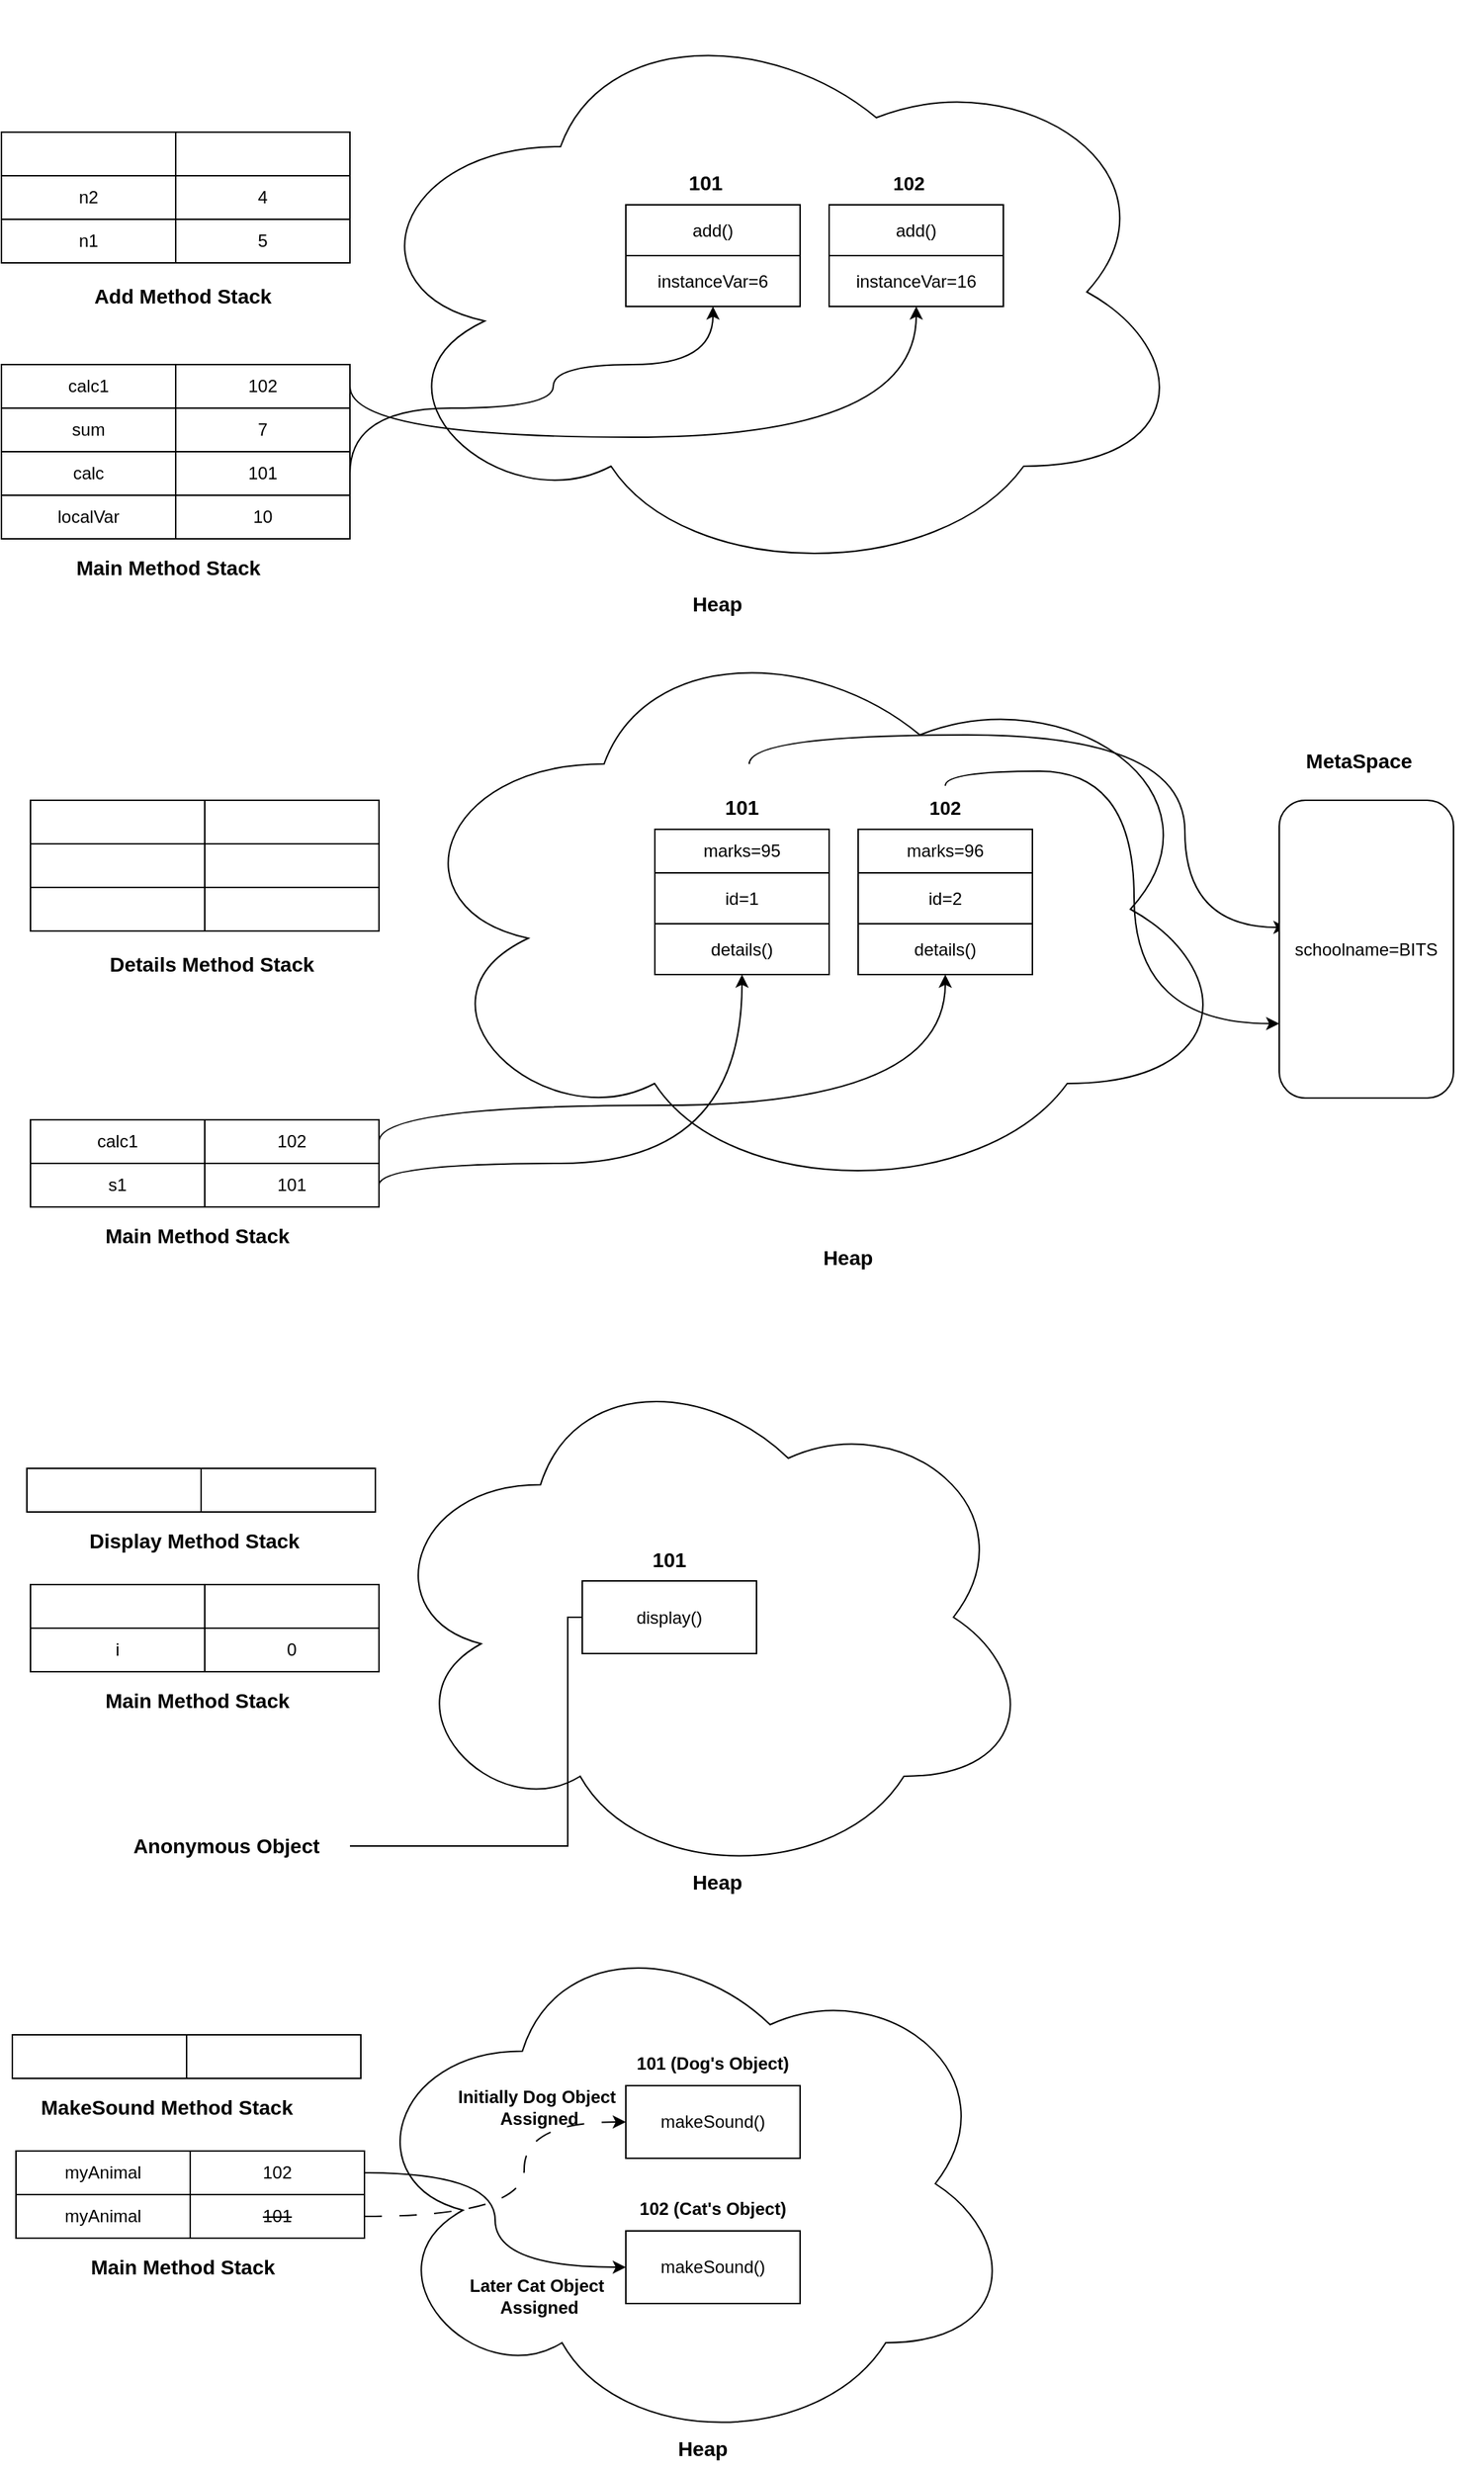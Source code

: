 <mxfile version="24.7.7">
  <diagram name="Page-1" id="pKoCIBb4wa4C_yvusNCz">
    <mxGraphModel dx="1050" dy="522" grid="1" gridSize="10" guides="1" tooltips="1" connect="1" arrows="1" fold="1" page="1" pageScale="1" pageWidth="850" pageHeight="1100" math="0" shadow="0">
      <root>
        <mxCell id="0" />
        <mxCell id="1" style="" parent="0" />
        <mxCell id="l0XXXu_YX6A5Vpxv8jNm-2" value="sum" style="rounded=0;whiteSpace=wrap;html=1;" parent="1" vertex="1">
          <mxGeometry x="150" y="360" width="120" height="30" as="geometry" />
        </mxCell>
        <mxCell id="l0XXXu_YX6A5Vpxv8jNm-3" value="calc" style="rounded=0;whiteSpace=wrap;html=1;" parent="1" vertex="1">
          <mxGeometry x="150" y="390" width="120" height="30" as="geometry" />
        </mxCell>
        <mxCell id="l0XXXu_YX6A5Vpxv8jNm-4" value="localVar" style="rounded=0;whiteSpace=wrap;html=1;" parent="1" vertex="1">
          <mxGeometry x="150" y="420" width="120" height="30" as="geometry" />
        </mxCell>
        <mxCell id="l0XXXu_YX6A5Vpxv8jNm-5" value="Main Method Stack" style="text;html=1;align=center;verticalAlign=middle;whiteSpace=wrap;rounded=0;fontStyle=1;fontSize=14;" parent="1" vertex="1">
          <mxGeometry x="180" y="450" width="170" height="40" as="geometry" />
        </mxCell>
        <mxCell id="l0XXXu_YX6A5Vpxv8jNm-8" value="7" style="rounded=0;whiteSpace=wrap;html=1;" parent="1" vertex="1">
          <mxGeometry x="270" y="360" width="120" height="30" as="geometry" />
        </mxCell>
        <mxCell id="l0XXXu_YX6A5Vpxv8jNm-31" style="edgeStyle=orthogonalEdgeStyle;rounded=0;orthogonalLoop=1;jettySize=auto;html=1;entryX=0.5;entryY=1;entryDx=0;entryDy=0;curved=1;entryPerimeter=0;exitX=1;exitY=0.5;exitDx=0;exitDy=0;" parent="1" source="l0XXXu_YX6A5Vpxv8jNm-9" target="l0XXXu_YX6A5Vpxv8jNm-29" edge="1">
          <mxGeometry relative="1" as="geometry">
            <Array as="points">
              <mxPoint x="390" y="360" />
              <mxPoint x="530" y="360" />
              <mxPoint x="530" y="330" />
              <mxPoint x="640" y="330" />
            </Array>
          </mxGeometry>
        </mxCell>
        <mxCell id="l0XXXu_YX6A5Vpxv8jNm-9" value="101" style="rounded=0;whiteSpace=wrap;html=1;" parent="1" vertex="1">
          <mxGeometry x="270" y="390" width="120" height="30" as="geometry" />
        </mxCell>
        <mxCell id="l0XXXu_YX6A5Vpxv8jNm-10" value="10" style="rounded=0;whiteSpace=wrap;html=1;" parent="1" vertex="1">
          <mxGeometry x="270" y="420" width="120" height="30" as="geometry" />
        </mxCell>
        <mxCell id="l0XXXu_YX6A5Vpxv8jNm-11" value="" style="ellipse;shape=cloud;whiteSpace=wrap;html=1;labelBackgroundColor=none;fillColor=none;" parent="1" vertex="1">
          <mxGeometry x="390" y="80" width="580" height="400" as="geometry" />
        </mxCell>
        <mxCell id="l0XXXu_YX6A5Vpxv8jNm-12" value="Heap&amp;nbsp;" style="text;html=1;align=center;verticalAlign=middle;whiteSpace=wrap;rounded=0;fontStyle=1;fontSize=14;" parent="1" vertex="1">
          <mxGeometry x="560" y="480" width="170" height="30" as="geometry" />
        </mxCell>
        <mxCell id="l0XXXu_YX6A5Vpxv8jNm-20" value="" style="rounded=0;whiteSpace=wrap;html=1;" parent="1" vertex="1">
          <mxGeometry x="150" y="170" width="120" height="30" as="geometry" />
        </mxCell>
        <mxCell id="l0XXXu_YX6A5Vpxv8jNm-21" value="n2" style="rounded=0;whiteSpace=wrap;html=1;" parent="1" vertex="1">
          <mxGeometry x="150" y="200" width="120" height="30" as="geometry" />
        </mxCell>
        <mxCell id="l0XXXu_YX6A5Vpxv8jNm-22" value="n1" style="rounded=0;whiteSpace=wrap;html=1;" parent="1" vertex="1">
          <mxGeometry x="150" y="230" width="120" height="30" as="geometry" />
        </mxCell>
        <mxCell id="l0XXXu_YX6A5Vpxv8jNm-23" value="Add Method Stack" style="text;html=1;align=center;verticalAlign=middle;whiteSpace=wrap;rounded=0;fontStyle=1;fontSize=14;" parent="1" vertex="1">
          <mxGeometry x="190" y="265" width="170" height="35" as="geometry" />
        </mxCell>
        <mxCell id="l0XXXu_YX6A5Vpxv8jNm-24" value="" style="rounded=0;whiteSpace=wrap;html=1;" parent="1" vertex="1">
          <mxGeometry x="270" y="170" width="120" height="30" as="geometry" />
        </mxCell>
        <mxCell id="l0XXXu_YX6A5Vpxv8jNm-25" value="4" style="rounded=0;whiteSpace=wrap;html=1;" parent="1" vertex="1">
          <mxGeometry x="270" y="200" width="120" height="30" as="geometry" />
        </mxCell>
        <mxCell id="l0XXXu_YX6A5Vpxv8jNm-26" value="5" style="rounded=0;whiteSpace=wrap;html=1;" parent="1" vertex="1">
          <mxGeometry x="270" y="230" width="120" height="30" as="geometry" />
        </mxCell>
        <mxCell id="l0XXXu_YX6A5Vpxv8jNm-28" value="add()" style="rounded=0;whiteSpace=wrap;html=1;" parent="1" vertex="1">
          <mxGeometry x="580" y="220" width="120" height="35" as="geometry" />
        </mxCell>
        <mxCell id="l0XXXu_YX6A5Vpxv8jNm-29" value="instanceVar=6" style="rounded=0;whiteSpace=wrap;html=1;" parent="1" vertex="1">
          <mxGeometry x="580" y="255" width="120" height="35" as="geometry" />
        </mxCell>
        <mxCell id="l0XXXu_YX6A5Vpxv8jNm-30" value="&lt;b&gt;&lt;font style=&quot;font-size: 14px;&quot;&gt;101&lt;/font&gt;&lt;/b&gt;" style="text;html=1;align=center;verticalAlign=middle;whiteSpace=wrap;rounded=0;" parent="1" vertex="1">
          <mxGeometry x="605" y="190" width="60" height="30" as="geometry" />
        </mxCell>
        <mxCell id="l0XXXu_YX6A5Vpxv8jNm-38" value="add()" style="rounded=0;whiteSpace=wrap;html=1;" parent="1" vertex="1">
          <mxGeometry x="720" y="220" width="120" height="35" as="geometry" />
        </mxCell>
        <mxCell id="l0XXXu_YX6A5Vpxv8jNm-39" value="instanceVar=16" style="rounded=0;whiteSpace=wrap;html=1;" parent="1" vertex="1">
          <mxGeometry x="720" y="255" width="120" height="35" as="geometry" />
        </mxCell>
        <mxCell id="l0XXXu_YX6A5Vpxv8jNm-40" value="102" style="text;html=1;align=center;verticalAlign=middle;whiteSpace=wrap;rounded=0;fontStyle=1;fontSize=13;" parent="1" vertex="1">
          <mxGeometry x="745" y="190" width="60" height="30" as="geometry" />
        </mxCell>
        <mxCell id="l0XXXu_YX6A5Vpxv8jNm-41" value="calc1" style="rounded=0;whiteSpace=wrap;html=1;" parent="1" vertex="1">
          <mxGeometry x="150" y="330" width="120" height="30" as="geometry" />
        </mxCell>
        <mxCell id="l0XXXu_YX6A5Vpxv8jNm-43" style="edgeStyle=orthogonalEdgeStyle;rounded=0;orthogonalLoop=1;jettySize=auto;html=1;entryX=0.5;entryY=1;entryDx=0;entryDy=0;curved=1;exitX=1;exitY=0.5;exitDx=0;exitDy=0;" parent="1" source="l0XXXu_YX6A5Vpxv8jNm-42" target="l0XXXu_YX6A5Vpxv8jNm-39" edge="1">
          <mxGeometry relative="1" as="geometry">
            <Array as="points">
              <mxPoint x="390" y="380" />
              <mxPoint x="780" y="380" />
            </Array>
          </mxGeometry>
        </mxCell>
        <mxCell id="l0XXXu_YX6A5Vpxv8jNm-42" value="102" style="rounded=0;whiteSpace=wrap;html=1;" parent="1" vertex="1">
          <mxGeometry x="270" y="330" width="120" height="30" as="geometry" />
        </mxCell>
        <mxCell id="l0XXXu_YX6A5Vpxv8jNm-46" value="s1" style="rounded=0;whiteSpace=wrap;html=1;" parent="1" vertex="1">
          <mxGeometry x="170" y="880" width="120" height="30" as="geometry" />
        </mxCell>
        <mxCell id="l0XXXu_YX6A5Vpxv8jNm-47" value="Main Method Stack" style="text;html=1;align=center;verticalAlign=middle;whiteSpace=wrap;rounded=0;fontStyle=1;fontSize=14;" parent="1" vertex="1">
          <mxGeometry x="200" y="910" width="170" height="40" as="geometry" />
        </mxCell>
        <mxCell id="l0XXXu_YX6A5Vpxv8jNm-49" style="edgeStyle=orthogonalEdgeStyle;rounded=0;orthogonalLoop=1;jettySize=auto;html=1;entryX=0.5;entryY=1;entryDx=0;entryDy=0;curved=1;entryPerimeter=0;exitX=1;exitY=0.5;exitDx=0;exitDy=0;" parent="1" source="l0XXXu_YX6A5Vpxv8jNm-51" target="l0XXXu_YX6A5Vpxv8jNm-61" edge="1">
          <mxGeometry relative="1" as="geometry">
            <Array as="points">
              <mxPoint x="410" y="880" />
              <mxPoint x="660" y="880" />
            </Array>
            <mxPoint x="410" y="865" as="sourcePoint" />
          </mxGeometry>
        </mxCell>
        <mxCell id="l0XXXu_YX6A5Vpxv8jNm-51" value="101" style="rounded=0;whiteSpace=wrap;html=1;" parent="1" vertex="1">
          <mxGeometry x="290" y="880" width="120" height="30" as="geometry" />
        </mxCell>
        <mxCell id="l0XXXu_YX6A5Vpxv8jNm-52" value="Heap&amp;nbsp;" style="text;html=1;align=center;verticalAlign=middle;whiteSpace=wrap;rounded=0;fontStyle=1;fontSize=14;" parent="1" vertex="1">
          <mxGeometry x="650" y="930" width="170" height="30" as="geometry" />
        </mxCell>
        <mxCell id="l0XXXu_YX6A5Vpxv8jNm-53" value="" style="rounded=0;whiteSpace=wrap;html=1;" parent="1" vertex="1">
          <mxGeometry x="170" y="630" width="120" height="30" as="geometry" />
        </mxCell>
        <mxCell id="l0XXXu_YX6A5Vpxv8jNm-54" value="" style="rounded=0;whiteSpace=wrap;html=1;" parent="1" vertex="1">
          <mxGeometry x="170" y="660" width="120" height="30" as="geometry" />
        </mxCell>
        <mxCell id="l0XXXu_YX6A5Vpxv8jNm-55" value="" style="rounded=0;whiteSpace=wrap;html=1;" parent="1" vertex="1">
          <mxGeometry x="170" y="690" width="120" height="30" as="geometry" />
        </mxCell>
        <mxCell id="l0XXXu_YX6A5Vpxv8jNm-56" value="Details Method Stack" style="text;html=1;align=center;verticalAlign=middle;whiteSpace=wrap;rounded=0;fontStyle=1;fontSize=14;" parent="1" vertex="1">
          <mxGeometry x="210" y="725" width="170" height="35" as="geometry" />
        </mxCell>
        <mxCell id="l0XXXu_YX6A5Vpxv8jNm-57" value="" style="rounded=0;whiteSpace=wrap;html=1;" parent="1" vertex="1">
          <mxGeometry x="290" y="630" width="120" height="30" as="geometry" />
        </mxCell>
        <mxCell id="l0XXXu_YX6A5Vpxv8jNm-58" value="" style="rounded=0;whiteSpace=wrap;html=1;" parent="1" vertex="1">
          <mxGeometry x="290" y="660" width="120" height="30" as="geometry" />
        </mxCell>
        <mxCell id="l0XXXu_YX6A5Vpxv8jNm-59" value="" style="rounded=0;whiteSpace=wrap;html=1;" parent="1" vertex="1">
          <mxGeometry x="290" y="690" width="120" height="30" as="geometry" />
        </mxCell>
        <mxCell id="l0XXXu_YX6A5Vpxv8jNm-60" value="id=1" style="rounded=0;whiteSpace=wrap;html=1;" parent="1" vertex="1">
          <mxGeometry x="600" y="680" width="120" height="35" as="geometry" />
        </mxCell>
        <mxCell id="l0XXXu_YX6A5Vpxv8jNm-61" value="details()" style="rounded=0;whiteSpace=wrap;html=1;" parent="1" vertex="1">
          <mxGeometry x="600" y="715" width="120" height="35" as="geometry" />
        </mxCell>
        <mxCell id="l0XXXu_YX6A5Vpxv8jNm-75" style="edgeStyle=orthogonalEdgeStyle;rounded=0;orthogonalLoop=1;jettySize=auto;html=1;exitX=0.5;exitY=0;exitDx=0;exitDy=0;entryX=0;entryY=0.5;entryDx=0;entryDy=0;curved=1;" parent="1" edge="1">
          <mxGeometry relative="1" as="geometry">
            <mxPoint x="665" y="605" as="sourcePoint" />
            <mxPoint x="1035" y="717.5" as="targetPoint" />
            <Array as="points">
              <mxPoint x="665" y="585" />
              <mxPoint x="965" y="585" />
              <mxPoint x="965" y="718" />
            </Array>
          </mxGeometry>
        </mxCell>
        <mxCell id="l0XXXu_YX6A5Vpxv8jNm-62" value="&lt;b&gt;&lt;font style=&quot;font-size: 14px;&quot;&gt;101&lt;/font&gt;&lt;/b&gt;" style="text;html=1;align=center;verticalAlign=middle;whiteSpace=wrap;rounded=0;" parent="1" vertex="1">
          <mxGeometry x="630" y="620" width="60" height="30" as="geometry" />
        </mxCell>
        <mxCell id="l0XXXu_YX6A5Vpxv8jNm-63" value="id=2" style="rounded=0;whiteSpace=wrap;html=1;" parent="1" vertex="1">
          <mxGeometry x="740" y="680" width="120" height="35" as="geometry" />
        </mxCell>
        <mxCell id="l0XXXu_YX6A5Vpxv8jNm-64" value="details()" style="rounded=0;whiteSpace=wrap;html=1;" parent="1" vertex="1">
          <mxGeometry x="740" y="715" width="120" height="35" as="geometry" />
        </mxCell>
        <mxCell id="l0XXXu_YX6A5Vpxv8jNm-77" style="edgeStyle=orthogonalEdgeStyle;rounded=0;orthogonalLoop=1;jettySize=auto;html=1;exitX=0.5;exitY=0;exitDx=0;exitDy=0;entryX=0;entryY=0.75;entryDx=0;entryDy=0;curved=1;" parent="1" source="l0XXXu_YX6A5Vpxv8jNm-65" target="l0XXXu_YX6A5Vpxv8jNm-72" edge="1">
          <mxGeometry relative="1" as="geometry">
            <Array as="points">
              <mxPoint x="800" y="610" />
              <mxPoint x="930" y="610" />
              <mxPoint x="930" y="784" />
            </Array>
          </mxGeometry>
        </mxCell>
        <mxCell id="l0XXXu_YX6A5Vpxv8jNm-65" value="102" style="text;html=1;align=center;verticalAlign=middle;whiteSpace=wrap;rounded=0;fontStyle=1;fontSize=13;" parent="1" vertex="1">
          <mxGeometry x="770" y="620" width="60" height="30" as="geometry" />
        </mxCell>
        <mxCell id="l0XXXu_YX6A5Vpxv8jNm-66" value="calc1" style="rounded=0;whiteSpace=wrap;html=1;" parent="1" vertex="1">
          <mxGeometry x="170" y="850" width="120" height="30" as="geometry" />
        </mxCell>
        <mxCell id="l0XXXu_YX6A5Vpxv8jNm-67" style="edgeStyle=orthogonalEdgeStyle;rounded=0;orthogonalLoop=1;jettySize=auto;html=1;entryX=0.5;entryY=1;entryDx=0;entryDy=0;curved=1;exitX=1;exitY=0.5;exitDx=0;exitDy=0;" parent="1" source="l0XXXu_YX6A5Vpxv8jNm-68" target="l0XXXu_YX6A5Vpxv8jNm-64" edge="1">
          <mxGeometry relative="1" as="geometry">
            <Array as="points">
              <mxPoint x="410" y="840" />
              <mxPoint x="800" y="840" />
            </Array>
          </mxGeometry>
        </mxCell>
        <mxCell id="l0XXXu_YX6A5Vpxv8jNm-68" value="102" style="rounded=0;whiteSpace=wrap;html=1;" parent="1" vertex="1">
          <mxGeometry x="290" y="850" width="120" height="30" as="geometry" />
        </mxCell>
        <mxCell id="l0XXXu_YX6A5Vpxv8jNm-69" value="" style="ellipse;shape=cloud;whiteSpace=wrap;html=1;labelBackgroundColor=none;fillColor=none;" parent="1" vertex="1">
          <mxGeometry x="420" y="505" width="580" height="400" as="geometry" />
        </mxCell>
        <mxCell id="l0XXXu_YX6A5Vpxv8jNm-70" value="marks=95" style="rounded=0;whiteSpace=wrap;html=1;" parent="1" vertex="1">
          <mxGeometry x="600" y="650" width="120" height="30" as="geometry" />
        </mxCell>
        <mxCell id="l0XXXu_YX6A5Vpxv8jNm-71" value="marks=96" style="rounded=0;whiteSpace=wrap;html=1;" parent="1" vertex="1">
          <mxGeometry x="740" y="650" width="120" height="30" as="geometry" />
        </mxCell>
        <mxCell id="l0XXXu_YX6A5Vpxv8jNm-72" value="schoolname=BITS" style="rounded=1;whiteSpace=wrap;html=1;" parent="1" vertex="1">
          <mxGeometry x="1030" y="630" width="120" height="205" as="geometry" />
        </mxCell>
        <mxCell id="l0XXXu_YX6A5Vpxv8jNm-73" value="MetaSpace" style="text;html=1;align=center;verticalAlign=middle;whiteSpace=wrap;rounded=0;fontStyle=1;fontSize=14;" parent="1" vertex="1">
          <mxGeometry x="1000" y="585" width="170" height="35" as="geometry" />
        </mxCell>
        <mxCell id="3HEFfXsCce3jdv47LW5A-1" value="i" style="rounded=0;whiteSpace=wrap;html=1;" parent="1" vertex="1">
          <mxGeometry x="170" y="1200" width="120" height="30" as="geometry" />
        </mxCell>
        <mxCell id="3HEFfXsCce3jdv47LW5A-2" value="Main Method Stack" style="text;html=1;align=center;verticalAlign=middle;whiteSpace=wrap;rounded=0;fontStyle=1;fontSize=14;" parent="1" vertex="1">
          <mxGeometry x="200" y="1230" width="170" height="40" as="geometry" />
        </mxCell>
        <mxCell id="3HEFfXsCce3jdv47LW5A-3" value="0" style="rounded=0;whiteSpace=wrap;html=1;" parent="1" vertex="1">
          <mxGeometry x="290" y="1200" width="120" height="30" as="geometry" />
        </mxCell>
        <mxCell id="3HEFfXsCce3jdv47LW5A-4" value="" style="rounded=0;whiteSpace=wrap;html=1;" parent="1" vertex="1">
          <mxGeometry x="170" y="1170" width="120" height="30" as="geometry" />
        </mxCell>
        <mxCell id="3HEFfXsCce3jdv47LW5A-5" value="" style="rounded=0;whiteSpace=wrap;html=1;" parent="1" vertex="1">
          <mxGeometry x="290" y="1170" width="120" height="30" as="geometry" />
        </mxCell>
        <mxCell id="3HEFfXsCce3jdv47LW5A-6" value="" style="ellipse;shape=cloud;whiteSpace=wrap;html=1;labelBackgroundColor=none;fillColor=none;" parent="1" vertex="1">
          <mxGeometry x="407.5" y="1010" width="455" height="365" as="geometry" />
        </mxCell>
        <mxCell id="3HEFfXsCce3jdv47LW5A-8" value="Heap&amp;nbsp;" style="text;html=1;align=center;verticalAlign=middle;whiteSpace=wrap;rounded=0;fontStyle=1;fontSize=14;" parent="1" vertex="1">
          <mxGeometry x="560" y="1360" width="170" height="30" as="geometry" />
        </mxCell>
        <mxCell id="3HEFfXsCce3jdv47LW5A-12" style="edgeStyle=orthogonalEdgeStyle;rounded=0;orthogonalLoop=1;jettySize=auto;html=1;exitX=1;exitY=0.5;exitDx=0;exitDy=0;entryX=1;entryY=0.5;entryDx=0;entryDy=0;" parent="1" target="3HEFfXsCce3jdv47LW5A-10" edge="1">
          <mxGeometry relative="1" as="geometry">
            <mxPoint x="390" y="1350" as="sourcePoint" />
            <Array as="points">
              <mxPoint x="540" y="1350" />
              <mxPoint x="540" y="1192" />
            </Array>
          </mxGeometry>
        </mxCell>
        <mxCell id="3HEFfXsCce3jdv47LW5A-10" value="display()" style="rounded=0;whiteSpace=wrap;html=1;" parent="1" vertex="1">
          <mxGeometry x="550" y="1167.5" width="120" height="50" as="geometry" />
        </mxCell>
        <mxCell id="3HEFfXsCce3jdv47LW5A-11" value="&lt;b&gt;&lt;font style=&quot;font-size: 14px;&quot;&gt;101&lt;/font&gt;&lt;/b&gt;" style="text;html=1;align=center;verticalAlign=middle;whiteSpace=wrap;rounded=0;" parent="1" vertex="1">
          <mxGeometry x="580" y="1137.5" width="60" height="30" as="geometry" />
        </mxCell>
        <mxCell id="3HEFfXsCce3jdv47LW5A-13" value="Anonymous Object" style="text;html=1;align=center;verticalAlign=middle;whiteSpace=wrap;rounded=0;fontStyle=1;fontSize=14;" parent="1" vertex="1">
          <mxGeometry x="220" y="1330" width="170" height="40" as="geometry" />
        </mxCell>
        <mxCell id="3HEFfXsCce3jdv47LW5A-14" value="" style="rounded=0;whiteSpace=wrap;html=1;" parent="1" vertex="1">
          <mxGeometry x="167.5" y="1090" width="120" height="30" as="geometry" />
        </mxCell>
        <mxCell id="3HEFfXsCce3jdv47LW5A-15" value="Display Method Stack" style="text;html=1;align=center;verticalAlign=middle;whiteSpace=wrap;rounded=0;fontStyle=1;fontSize=14;" parent="1" vertex="1">
          <mxGeometry x="197.5" y="1120" width="170" height="40" as="geometry" />
        </mxCell>
        <mxCell id="3HEFfXsCce3jdv47LW5A-16" value="" style="rounded=0;whiteSpace=wrap;html=1;" parent="1" vertex="1">
          <mxGeometry x="287.5" y="1090" width="120" height="30" as="geometry" />
        </mxCell>
        <mxCell id="_UqWMZQMVtbYugspNlQm-1" value="myAnimal" style="rounded=0;whiteSpace=wrap;html=1;" vertex="1" parent="1">
          <mxGeometry x="160" y="1590" width="120" height="30" as="geometry" />
        </mxCell>
        <mxCell id="_UqWMZQMVtbYugspNlQm-2" value="Main Method Stack" style="text;html=1;align=center;verticalAlign=middle;whiteSpace=wrap;rounded=0;fontStyle=1;fontSize=14;" vertex="1" parent="1">
          <mxGeometry x="190" y="1620" width="170" height="40" as="geometry" />
        </mxCell>
        <mxCell id="_UqWMZQMVtbYugspNlQm-17" style="edgeStyle=orthogonalEdgeStyle;rounded=0;orthogonalLoop=1;jettySize=auto;html=1;entryX=0;entryY=0.5;entryDx=0;entryDy=0;curved=1;dashed=1;dashPattern=12 12;" edge="1" parent="1" source="_UqWMZQMVtbYugspNlQm-3" target="_UqWMZQMVtbYugspNlQm-8">
          <mxGeometry relative="1" as="geometry">
            <Array as="points">
              <mxPoint x="510" y="1605" />
              <mxPoint x="510" y="1540" />
            </Array>
          </mxGeometry>
        </mxCell>
        <mxCell id="_UqWMZQMVtbYugspNlQm-3" value="&lt;strike&gt;101&lt;/strike&gt;" style="rounded=0;whiteSpace=wrap;html=1;" vertex="1" parent="1">
          <mxGeometry x="280" y="1590" width="120" height="30" as="geometry" />
        </mxCell>
        <mxCell id="_UqWMZQMVtbYugspNlQm-4" value="myAnimal" style="rounded=0;whiteSpace=wrap;html=1;" vertex="1" parent="1">
          <mxGeometry x="160" y="1560" width="120" height="30" as="geometry" />
        </mxCell>
        <mxCell id="_UqWMZQMVtbYugspNlQm-18" style="edgeStyle=orthogonalEdgeStyle;rounded=0;orthogonalLoop=1;jettySize=auto;html=1;entryX=0;entryY=0.5;entryDx=0;entryDy=0;curved=1;" edge="1" parent="1" source="_UqWMZQMVtbYugspNlQm-5" target="_UqWMZQMVtbYugspNlQm-15">
          <mxGeometry relative="1" as="geometry" />
        </mxCell>
        <mxCell id="_UqWMZQMVtbYugspNlQm-5" value="102" style="rounded=0;whiteSpace=wrap;html=1;" vertex="1" parent="1">
          <mxGeometry x="280" y="1560" width="120" height="30" as="geometry" />
        </mxCell>
        <mxCell id="_UqWMZQMVtbYugspNlQm-6" value="Heap&amp;nbsp;" style="text;html=1;align=center;verticalAlign=middle;whiteSpace=wrap;rounded=0;fontStyle=1;fontSize=14;" vertex="1" parent="1">
          <mxGeometry x="550" y="1750" width="170" height="30" as="geometry" />
        </mxCell>
        <mxCell id="_UqWMZQMVtbYugspNlQm-8" value="makeSound()" style="rounded=0;whiteSpace=wrap;html=1;" vertex="1" parent="1">
          <mxGeometry x="580" y="1515" width="120" height="50" as="geometry" />
        </mxCell>
        <mxCell id="_UqWMZQMVtbYugspNlQm-9" value="&lt;b&gt;101 (Dog&#39;s Object)&lt;/b&gt;" style="text;html=1;align=center;verticalAlign=middle;whiteSpace=wrap;rounded=0;" vertex="1" parent="1">
          <mxGeometry x="570" y="1485" width="140" height="30" as="geometry" />
        </mxCell>
        <mxCell id="_UqWMZQMVtbYugspNlQm-11" value="" style="rounded=0;whiteSpace=wrap;html=1;" vertex="1" parent="1">
          <mxGeometry x="157.5" y="1480" width="120" height="30" as="geometry" />
        </mxCell>
        <mxCell id="_UqWMZQMVtbYugspNlQm-12" value="MakeSound Method Stack" style="text;html=1;align=center;verticalAlign=middle;whiteSpace=wrap;rounded=0;fontStyle=1;fontSize=14;" vertex="1" parent="1">
          <mxGeometry x="170" y="1510" width="187.5" height="40" as="geometry" />
        </mxCell>
        <mxCell id="_UqWMZQMVtbYugspNlQm-13" value="" style="rounded=0;whiteSpace=wrap;html=1;" vertex="1" parent="1">
          <mxGeometry x="277.5" y="1480" width="120" height="30" as="geometry" />
        </mxCell>
        <mxCell id="_UqWMZQMVtbYugspNlQm-14" value="" style="ellipse;shape=cloud;whiteSpace=wrap;html=1;labelBackgroundColor=none;fillColor=none;" vertex="1" parent="1">
          <mxGeometry x="395" y="1400" width="455" height="365" as="geometry" />
        </mxCell>
        <mxCell id="_UqWMZQMVtbYugspNlQm-15" value="makeSound()" style="rounded=0;whiteSpace=wrap;html=1;" vertex="1" parent="1">
          <mxGeometry x="580" y="1615" width="120" height="50" as="geometry" />
        </mxCell>
        <mxCell id="_UqWMZQMVtbYugspNlQm-16" value="&lt;b&gt;102 (Cat&#39;s Object)&lt;/b&gt;" style="text;html=1;align=center;verticalAlign=middle;whiteSpace=wrap;rounded=0;" vertex="1" parent="1">
          <mxGeometry x="570" y="1585" width="140" height="30" as="geometry" />
        </mxCell>
        <mxCell id="_UqWMZQMVtbYugspNlQm-19" value="&lt;b&gt;Initially Dog Object&amp;nbsp;&lt;/b&gt;&lt;div&gt;&lt;b&gt;Assigned&lt;/b&gt;&lt;/div&gt;" style="text;html=1;align=center;verticalAlign=middle;resizable=0;points=[];autosize=1;strokeColor=none;fillColor=none;" vertex="1" parent="1">
          <mxGeometry x="450" y="1510" width="140" height="40" as="geometry" />
        </mxCell>
        <mxCell id="_UqWMZQMVtbYugspNlQm-20" value="&lt;b&gt;Later Cat Object&amp;nbsp;&lt;/b&gt;&lt;div&gt;&lt;b&gt;Assigned&lt;/b&gt;&lt;/div&gt;" style="text;html=1;align=center;verticalAlign=middle;resizable=0;points=[];autosize=1;strokeColor=none;fillColor=none;" vertex="1" parent="1">
          <mxGeometry x="460" y="1640" width="120" height="40" as="geometry" />
        </mxCell>
      </root>
    </mxGraphModel>
  </diagram>
</mxfile>
